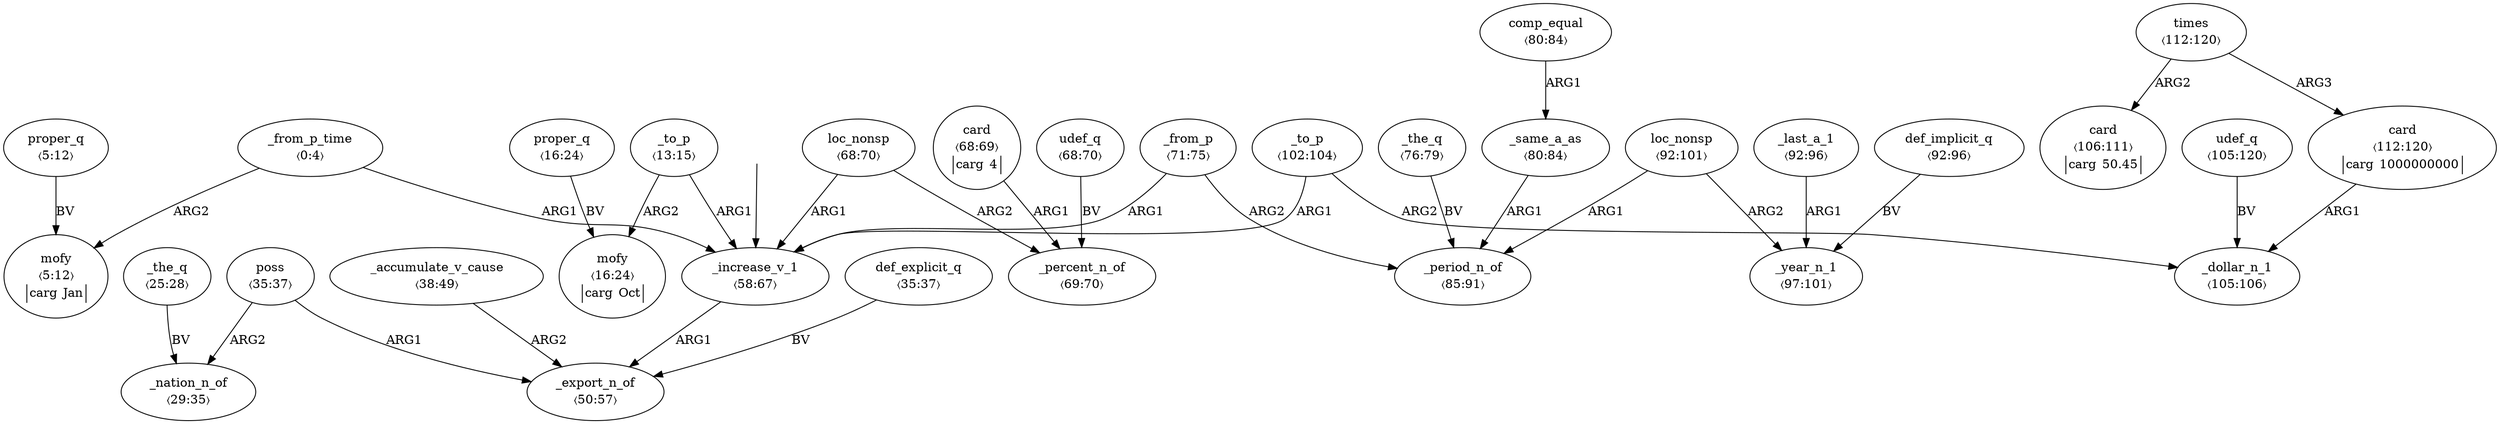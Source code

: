 digraph "20011007" {
  top [ style=invis ];
  top -> 12;
  0 [ label=<<table align="center" border="0" cellspacing="0"><tr><td colspan="2">_from_p_time</td></tr><tr><td colspan="2">〈0:4〉</td></tr></table>> ];
  1 [ label=<<table align="center" border="0" cellspacing="0"><tr><td colspan="2">proper_q</td></tr><tr><td colspan="2">〈5:12〉</td></tr></table>> ];
  2 [ label=<<table align="center" border="0" cellspacing="0"><tr><td colspan="2">mofy</td></tr><tr><td colspan="2">〈5:12〉</td></tr><tr><td sides="l" border="1" align="left">carg</td><td sides="r" border="1" align="left">Jan</td></tr></table>> ];
  3 [ label=<<table align="center" border="0" cellspacing="0"><tr><td colspan="2">_to_p</td></tr><tr><td colspan="2">〈13:15〉</td></tr></table>> ];
  4 [ label=<<table align="center" border="0" cellspacing="0"><tr><td colspan="2">proper_q</td></tr><tr><td colspan="2">〈16:24〉</td></tr></table>> ];
  5 [ label=<<table align="center" border="0" cellspacing="0"><tr><td colspan="2">mofy</td></tr><tr><td colspan="2">〈16:24〉</td></tr><tr><td sides="l" border="1" align="left">carg</td><td sides="r" border="1" align="left">Oct</td></tr></table>> ];
  6 [ label=<<table align="center" border="0" cellspacing="0"><tr><td colspan="2">_the_q</td></tr><tr><td colspan="2">〈25:28〉</td></tr></table>> ];
  7 [ label=<<table align="center" border="0" cellspacing="0"><tr><td colspan="2">_nation_n_of</td></tr><tr><td colspan="2">〈29:35〉</td></tr></table>> ];
  8 [ label=<<table align="center" border="0" cellspacing="0"><tr><td colspan="2">def_explicit_q</td></tr><tr><td colspan="2">〈35:37〉</td></tr></table>> ];
  9 [ label=<<table align="center" border="0" cellspacing="0"><tr><td colspan="2">poss</td></tr><tr><td colspan="2">〈35:37〉</td></tr></table>> ];
  10 [ label=<<table align="center" border="0" cellspacing="0"><tr><td colspan="2">_accumulate_v_cause</td></tr><tr><td colspan="2">〈38:49〉</td></tr></table>> ];
  11 [ label=<<table align="center" border="0" cellspacing="0"><tr><td colspan="2">_export_n_of</td></tr><tr><td colspan="2">〈50:57〉</td></tr></table>> ];
  12 [ label=<<table align="center" border="0" cellspacing="0"><tr><td colspan="2">_increase_v_1</td></tr><tr><td colspan="2">〈58:67〉</td></tr></table>> ];
  13 [ label=<<table align="center" border="0" cellspacing="0"><tr><td colspan="2">loc_nonsp</td></tr><tr><td colspan="2">〈68:70〉</td></tr></table>> ];
  14 [ label=<<table align="center" border="0" cellspacing="0"><tr><td colspan="2">udef_q</td></tr><tr><td colspan="2">〈68:70〉</td></tr></table>> ];
  15 [ label=<<table align="center" border="0" cellspacing="0"><tr><td colspan="2">card</td></tr><tr><td colspan="2">〈68:69〉</td></tr><tr><td sides="l" border="1" align="left">carg</td><td sides="r" border="1" align="left">4</td></tr></table>> ];
  16 [ label=<<table align="center" border="0" cellspacing="0"><tr><td colspan="2">_percent_n_of</td></tr><tr><td colspan="2">〈69:70〉</td></tr></table>> ];
  17 [ label=<<table align="center" border="0" cellspacing="0"><tr><td colspan="2">_from_p</td></tr><tr><td colspan="2">〈71:75〉</td></tr></table>> ];
  18 [ label=<<table align="center" border="0" cellspacing="0"><tr><td colspan="2">_the_q</td></tr><tr><td colspan="2">〈76:79〉</td></tr></table>> ];
  19 [ label=<<table align="center" border="0" cellspacing="0"><tr><td colspan="2">_same_a_as</td></tr><tr><td colspan="2">〈80:84〉</td></tr></table>> ];
  20 [ label=<<table align="center" border="0" cellspacing="0"><tr><td colspan="2">comp_equal</td></tr><tr><td colspan="2">〈80:84〉</td></tr></table>> ];
  21 [ label=<<table align="center" border="0" cellspacing="0"><tr><td colspan="2">_period_n_of</td></tr><tr><td colspan="2">〈85:91〉</td></tr></table>> ];
  22 [ label=<<table align="center" border="0" cellspacing="0"><tr><td colspan="2">loc_nonsp</td></tr><tr><td colspan="2">〈92:101〉</td></tr></table>> ];
  23 [ label=<<table align="center" border="0" cellspacing="0"><tr><td colspan="2">def_implicit_q</td></tr><tr><td colspan="2">〈92:96〉</td></tr></table>> ];
  24 [ label=<<table align="center" border="0" cellspacing="0"><tr><td colspan="2">_last_a_1</td></tr><tr><td colspan="2">〈92:96〉</td></tr></table>> ];
  25 [ label=<<table align="center" border="0" cellspacing="0"><tr><td colspan="2">_year_n_1</td></tr><tr><td colspan="2">〈97:101〉</td></tr></table>> ];
  26 [ label=<<table align="center" border="0" cellspacing="0"><tr><td colspan="2">_to_p</td></tr><tr><td colspan="2">〈102:104〉</td></tr></table>> ];
  27 [ label=<<table align="center" border="0" cellspacing="0"><tr><td colspan="2">udef_q</td></tr><tr><td colspan="2">〈105:120〉</td></tr></table>> ];
  28 [ label=<<table align="center" border="0" cellspacing="0"><tr><td colspan="2">_dollar_n_1</td></tr><tr><td colspan="2">〈105:106〉</td></tr></table>> ];
  29 [ label=<<table align="center" border="0" cellspacing="0"><tr><td colspan="2">card</td></tr><tr><td colspan="2">〈106:111〉</td></tr><tr><td sides="l" border="1" align="left">carg</td><td sides="r" border="1" align="left">50.45</td></tr></table>> ];
  30 [ label=<<table align="center" border="0" cellspacing="0"><tr><td colspan="2">card</td></tr><tr><td colspan="2">〈112:120〉</td></tr><tr><td sides="l" border="1" align="left">carg</td><td sides="r" border="1" align="left">1000000000</td></tr></table>> ];
  31 [ label=<<table align="center" border="0" cellspacing="0"><tr><td colspan="2">times</td></tr><tr><td colspan="2">〈112:120〉</td></tr></table>> ];
  3 -> 5 [ label="ARG2" ];
  9 -> 7 [ label="ARG2" ];
  22 -> 21 [ label="ARG1" ];
  30 -> 28 [ label="ARG1" ];
  13 -> 16 [ label="ARG2" ];
  18 -> 21 [ label="BV" ];
  6 -> 7 [ label="BV" ];
  14 -> 16 [ label="BV" ];
  17 -> 12 [ label="ARG1" ];
  0 -> 2 [ label="ARG2" ];
  19 -> 21 [ label="ARG1" ];
  12 -> 11 [ label="ARG1" ];
  20 -> 19 [ label="ARG1" ];
  0 -> 12 [ label="ARG1" ];
  8 -> 11 [ label="BV" ];
  26 -> 28 [ label="ARG2" ];
  26 -> 12 [ label="ARG1" ];
  27 -> 28 [ label="BV" ];
  23 -> 25 [ label="BV" ];
  1 -> 2 [ label="BV" ];
  13 -> 12 [ label="ARG1" ];
  22 -> 25 [ label="ARG2" ];
  31 -> 29 [ label="ARG2" ];
  17 -> 21 [ label="ARG2" ];
  4 -> 5 [ label="BV" ];
  3 -> 12 [ label="ARG1" ];
  24 -> 25 [ label="ARG1" ];
  31 -> 30 [ label="ARG3" ];
  9 -> 11 [ label="ARG1" ];
  15 -> 16 [ label="ARG1" ];
  10 -> 11 [ label="ARG2" ];
}

